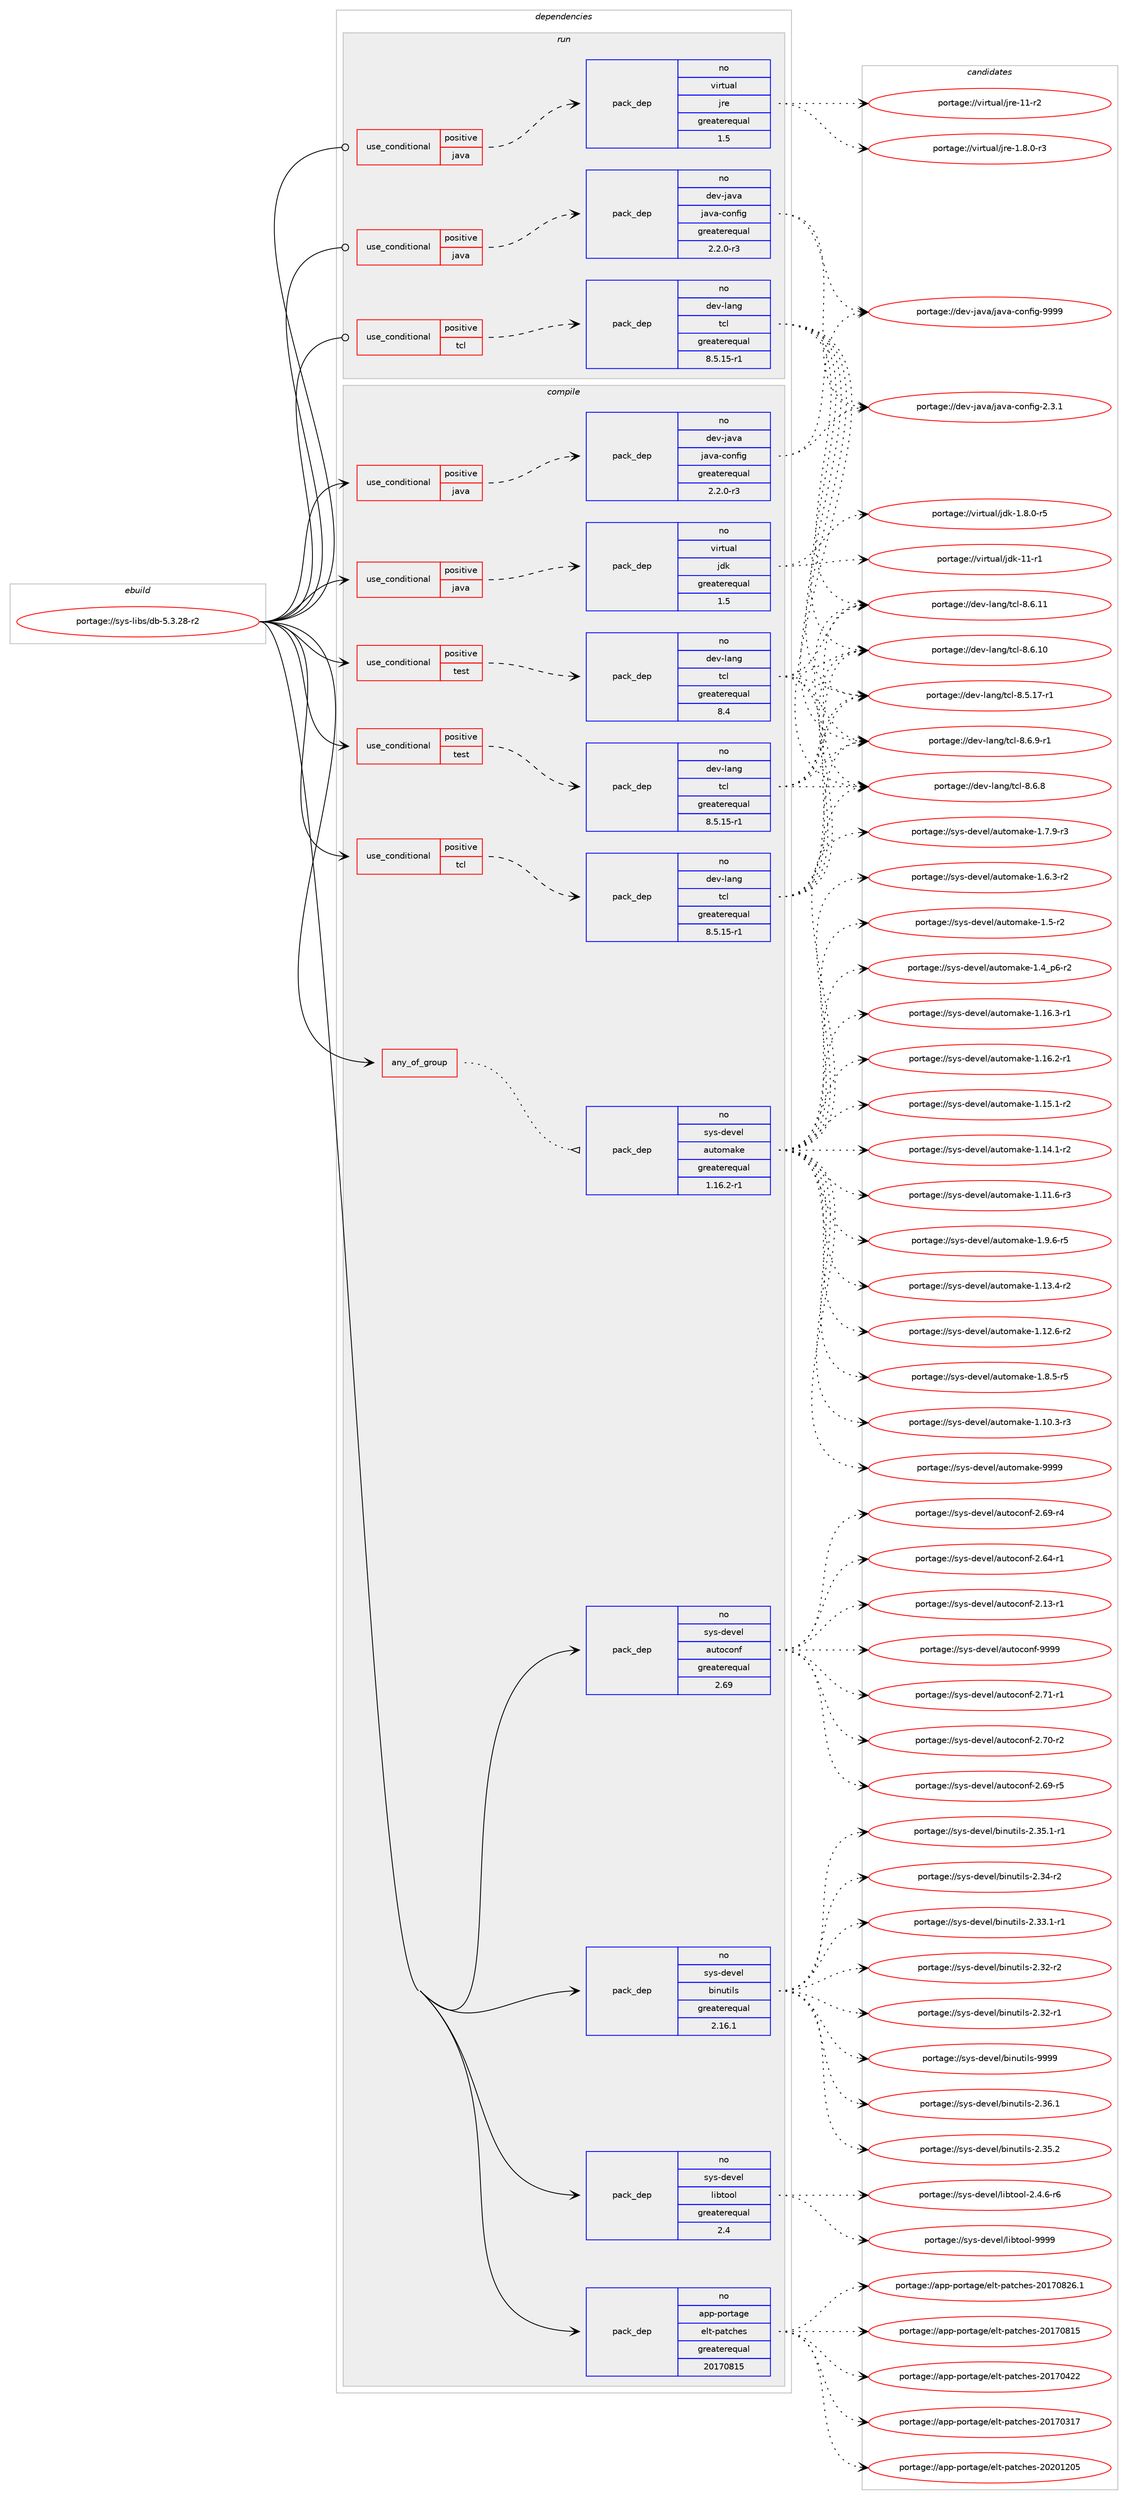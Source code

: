 digraph prolog {

# *************
# Graph options
# *************

newrank=true;
concentrate=true;
compound=true;
graph [rankdir=LR,fontname=Helvetica,fontsize=10,ranksep=1.5];#, ranksep=2.5, nodesep=0.2];
edge  [arrowhead=vee];
node  [fontname=Helvetica,fontsize=10];

# **********
# The ebuild
# **********

subgraph cluster_leftcol {
color=gray;
rank=same;
label=<<i>ebuild</i>>;
id [label="portage://sys-libs/db-5.3.28-r2", color=red, width=4, href="../sys-libs/db-5.3.28-r2.svg"];
}

# ****************
# The dependencies
# ****************

subgraph cluster_midcol {
color=gray;
label=<<i>dependencies</i>>;
subgraph cluster_compile {
fillcolor="#eeeeee";
style=filled;
label=<<i>compile</i>>;
subgraph any59 {
dependency4725 [label=<<TABLE BORDER="0" CELLBORDER="1" CELLSPACING="0" CELLPADDING="4"><TR><TD CELLPADDING="10">any_of_group</TD></TR></TABLE>>, shape=none, color=red];subgraph pack3684 {
dependency4726 [label=<<TABLE BORDER="0" CELLBORDER="1" CELLSPACING="0" CELLPADDING="4" WIDTH="220"><TR><TD ROWSPAN="6" CELLPADDING="30">pack_dep</TD></TR><TR><TD WIDTH="110">no</TD></TR><TR><TD>sys-devel</TD></TR><TR><TD>automake</TD></TR><TR><TD>greaterequal</TD></TR><TR><TD>1.16.2-r1</TD></TR></TABLE>>, shape=none, color=blue];
}
dependency4725:e -> dependency4726:w [weight=20,style="dotted",arrowhead="oinv"];
}
id:e -> dependency4725:w [weight=20,style="solid",arrowhead="vee"];
subgraph cond973 {
dependency4727 [label=<<TABLE BORDER="0" CELLBORDER="1" CELLSPACING="0" CELLPADDING="4"><TR><TD ROWSPAN="3" CELLPADDING="10">use_conditional</TD></TR><TR><TD>positive</TD></TR><TR><TD>java</TD></TR></TABLE>>, shape=none, color=red];
subgraph pack3685 {
dependency4728 [label=<<TABLE BORDER="0" CELLBORDER="1" CELLSPACING="0" CELLPADDING="4" WIDTH="220"><TR><TD ROWSPAN="6" CELLPADDING="30">pack_dep</TD></TR><TR><TD WIDTH="110">no</TD></TR><TR><TD>dev-java</TD></TR><TR><TD>java-config</TD></TR><TR><TD>greaterequal</TD></TR><TR><TD>2.2.0-r3</TD></TR></TABLE>>, shape=none, color=blue];
}
dependency4727:e -> dependency4728:w [weight=20,style="dashed",arrowhead="vee"];
}
id:e -> dependency4727:w [weight=20,style="solid",arrowhead="vee"];
subgraph cond974 {
dependency4729 [label=<<TABLE BORDER="0" CELLBORDER="1" CELLSPACING="0" CELLPADDING="4"><TR><TD ROWSPAN="3" CELLPADDING="10">use_conditional</TD></TR><TR><TD>positive</TD></TR><TR><TD>java</TD></TR></TABLE>>, shape=none, color=red];
subgraph pack3686 {
dependency4730 [label=<<TABLE BORDER="0" CELLBORDER="1" CELLSPACING="0" CELLPADDING="4" WIDTH="220"><TR><TD ROWSPAN="6" CELLPADDING="30">pack_dep</TD></TR><TR><TD WIDTH="110">no</TD></TR><TR><TD>virtual</TD></TR><TR><TD>jdk</TD></TR><TR><TD>greaterequal</TD></TR><TR><TD>1.5</TD></TR></TABLE>>, shape=none, color=blue];
}
dependency4729:e -> dependency4730:w [weight=20,style="dashed",arrowhead="vee"];
}
id:e -> dependency4729:w [weight=20,style="solid",arrowhead="vee"];
subgraph cond975 {
dependency4731 [label=<<TABLE BORDER="0" CELLBORDER="1" CELLSPACING="0" CELLPADDING="4"><TR><TD ROWSPAN="3" CELLPADDING="10">use_conditional</TD></TR><TR><TD>positive</TD></TR><TR><TD>tcl</TD></TR></TABLE>>, shape=none, color=red];
subgraph pack3687 {
dependency4732 [label=<<TABLE BORDER="0" CELLBORDER="1" CELLSPACING="0" CELLPADDING="4" WIDTH="220"><TR><TD ROWSPAN="6" CELLPADDING="30">pack_dep</TD></TR><TR><TD WIDTH="110">no</TD></TR><TR><TD>dev-lang</TD></TR><TR><TD>tcl</TD></TR><TR><TD>greaterequal</TD></TR><TR><TD>8.5.15-r1</TD></TR></TABLE>>, shape=none, color=blue];
}
dependency4731:e -> dependency4732:w [weight=20,style="dashed",arrowhead="vee"];
}
id:e -> dependency4731:w [weight=20,style="solid",arrowhead="vee"];
subgraph cond976 {
dependency4733 [label=<<TABLE BORDER="0" CELLBORDER="1" CELLSPACING="0" CELLPADDING="4"><TR><TD ROWSPAN="3" CELLPADDING="10">use_conditional</TD></TR><TR><TD>positive</TD></TR><TR><TD>test</TD></TR></TABLE>>, shape=none, color=red];
subgraph pack3688 {
dependency4734 [label=<<TABLE BORDER="0" CELLBORDER="1" CELLSPACING="0" CELLPADDING="4" WIDTH="220"><TR><TD ROWSPAN="6" CELLPADDING="30">pack_dep</TD></TR><TR><TD WIDTH="110">no</TD></TR><TR><TD>dev-lang</TD></TR><TR><TD>tcl</TD></TR><TR><TD>greaterequal</TD></TR><TR><TD>8.4</TD></TR></TABLE>>, shape=none, color=blue];
}
dependency4733:e -> dependency4734:w [weight=20,style="dashed",arrowhead="vee"];
}
id:e -> dependency4733:w [weight=20,style="solid",arrowhead="vee"];
subgraph cond977 {
dependency4735 [label=<<TABLE BORDER="0" CELLBORDER="1" CELLSPACING="0" CELLPADDING="4"><TR><TD ROWSPAN="3" CELLPADDING="10">use_conditional</TD></TR><TR><TD>positive</TD></TR><TR><TD>test</TD></TR></TABLE>>, shape=none, color=red];
subgraph pack3689 {
dependency4736 [label=<<TABLE BORDER="0" CELLBORDER="1" CELLSPACING="0" CELLPADDING="4" WIDTH="220"><TR><TD ROWSPAN="6" CELLPADDING="30">pack_dep</TD></TR><TR><TD WIDTH="110">no</TD></TR><TR><TD>dev-lang</TD></TR><TR><TD>tcl</TD></TR><TR><TD>greaterequal</TD></TR><TR><TD>8.5.15-r1</TD></TR></TABLE>>, shape=none, color=blue];
}
dependency4735:e -> dependency4736:w [weight=20,style="dashed",arrowhead="vee"];
}
id:e -> dependency4735:w [weight=20,style="solid",arrowhead="vee"];
subgraph pack3690 {
dependency4737 [label=<<TABLE BORDER="0" CELLBORDER="1" CELLSPACING="0" CELLPADDING="4" WIDTH="220"><TR><TD ROWSPAN="6" CELLPADDING="30">pack_dep</TD></TR><TR><TD WIDTH="110">no</TD></TR><TR><TD>app-portage</TD></TR><TR><TD>elt-patches</TD></TR><TR><TD>greaterequal</TD></TR><TR><TD>20170815</TD></TR></TABLE>>, shape=none, color=blue];
}
id:e -> dependency4737:w [weight=20,style="solid",arrowhead="vee"];
subgraph pack3691 {
dependency4738 [label=<<TABLE BORDER="0" CELLBORDER="1" CELLSPACING="0" CELLPADDING="4" WIDTH="220"><TR><TD ROWSPAN="6" CELLPADDING="30">pack_dep</TD></TR><TR><TD WIDTH="110">no</TD></TR><TR><TD>sys-devel</TD></TR><TR><TD>autoconf</TD></TR><TR><TD>greaterequal</TD></TR><TR><TD>2.69</TD></TR></TABLE>>, shape=none, color=blue];
}
id:e -> dependency4738:w [weight=20,style="solid",arrowhead="vee"];
subgraph pack3692 {
dependency4739 [label=<<TABLE BORDER="0" CELLBORDER="1" CELLSPACING="0" CELLPADDING="4" WIDTH="220"><TR><TD ROWSPAN="6" CELLPADDING="30">pack_dep</TD></TR><TR><TD WIDTH="110">no</TD></TR><TR><TD>sys-devel</TD></TR><TR><TD>binutils</TD></TR><TR><TD>greaterequal</TD></TR><TR><TD>2.16.1</TD></TR></TABLE>>, shape=none, color=blue];
}
id:e -> dependency4739:w [weight=20,style="solid",arrowhead="vee"];
subgraph pack3693 {
dependency4740 [label=<<TABLE BORDER="0" CELLBORDER="1" CELLSPACING="0" CELLPADDING="4" WIDTH="220"><TR><TD ROWSPAN="6" CELLPADDING="30">pack_dep</TD></TR><TR><TD WIDTH="110">no</TD></TR><TR><TD>sys-devel</TD></TR><TR><TD>libtool</TD></TR><TR><TD>greaterequal</TD></TR><TR><TD>2.4</TD></TR></TABLE>>, shape=none, color=blue];
}
id:e -> dependency4740:w [weight=20,style="solid",arrowhead="vee"];
}
subgraph cluster_compileandrun {
fillcolor="#eeeeee";
style=filled;
label=<<i>compile and run</i>>;
}
subgraph cluster_run {
fillcolor="#eeeeee";
style=filled;
label=<<i>run</i>>;
subgraph cond978 {
dependency4741 [label=<<TABLE BORDER="0" CELLBORDER="1" CELLSPACING="0" CELLPADDING="4"><TR><TD ROWSPAN="3" CELLPADDING="10">use_conditional</TD></TR><TR><TD>positive</TD></TR><TR><TD>java</TD></TR></TABLE>>, shape=none, color=red];
subgraph pack3694 {
dependency4742 [label=<<TABLE BORDER="0" CELLBORDER="1" CELLSPACING="0" CELLPADDING="4" WIDTH="220"><TR><TD ROWSPAN="6" CELLPADDING="30">pack_dep</TD></TR><TR><TD WIDTH="110">no</TD></TR><TR><TD>dev-java</TD></TR><TR><TD>java-config</TD></TR><TR><TD>greaterequal</TD></TR><TR><TD>2.2.0-r3</TD></TR></TABLE>>, shape=none, color=blue];
}
dependency4741:e -> dependency4742:w [weight=20,style="dashed",arrowhead="vee"];
}
id:e -> dependency4741:w [weight=20,style="solid",arrowhead="odot"];
subgraph cond979 {
dependency4743 [label=<<TABLE BORDER="0" CELLBORDER="1" CELLSPACING="0" CELLPADDING="4"><TR><TD ROWSPAN="3" CELLPADDING="10">use_conditional</TD></TR><TR><TD>positive</TD></TR><TR><TD>java</TD></TR></TABLE>>, shape=none, color=red];
subgraph pack3695 {
dependency4744 [label=<<TABLE BORDER="0" CELLBORDER="1" CELLSPACING="0" CELLPADDING="4" WIDTH="220"><TR><TD ROWSPAN="6" CELLPADDING="30">pack_dep</TD></TR><TR><TD WIDTH="110">no</TD></TR><TR><TD>virtual</TD></TR><TR><TD>jre</TD></TR><TR><TD>greaterequal</TD></TR><TR><TD>1.5</TD></TR></TABLE>>, shape=none, color=blue];
}
dependency4743:e -> dependency4744:w [weight=20,style="dashed",arrowhead="vee"];
}
id:e -> dependency4743:w [weight=20,style="solid",arrowhead="odot"];
subgraph cond980 {
dependency4745 [label=<<TABLE BORDER="0" CELLBORDER="1" CELLSPACING="0" CELLPADDING="4"><TR><TD ROWSPAN="3" CELLPADDING="10">use_conditional</TD></TR><TR><TD>positive</TD></TR><TR><TD>tcl</TD></TR></TABLE>>, shape=none, color=red];
subgraph pack3696 {
dependency4746 [label=<<TABLE BORDER="0" CELLBORDER="1" CELLSPACING="0" CELLPADDING="4" WIDTH="220"><TR><TD ROWSPAN="6" CELLPADDING="30">pack_dep</TD></TR><TR><TD WIDTH="110">no</TD></TR><TR><TD>dev-lang</TD></TR><TR><TD>tcl</TD></TR><TR><TD>greaterequal</TD></TR><TR><TD>8.5.15-r1</TD></TR></TABLE>>, shape=none, color=blue];
}
dependency4745:e -> dependency4746:w [weight=20,style="dashed",arrowhead="vee"];
}
id:e -> dependency4745:w [weight=20,style="solid",arrowhead="odot"];
}
}

# **************
# The candidates
# **************

subgraph cluster_choices {
rank=same;
color=gray;
label=<<i>candidates</i>>;

subgraph choice3684 {
color=black;
nodesep=1;
choice115121115451001011181011084797117116111109971071014557575757 [label="portage://sys-devel/automake-9999", color=red, width=4,href="../sys-devel/automake-9999.svg"];
choice115121115451001011181011084797117116111109971071014549465746544511453 [label="portage://sys-devel/automake-1.9.6-r5", color=red, width=4,href="../sys-devel/automake-1.9.6-r5.svg"];
choice115121115451001011181011084797117116111109971071014549465646534511453 [label="portage://sys-devel/automake-1.8.5-r5", color=red, width=4,href="../sys-devel/automake-1.8.5-r5.svg"];
choice115121115451001011181011084797117116111109971071014549465546574511451 [label="portage://sys-devel/automake-1.7.9-r3", color=red, width=4,href="../sys-devel/automake-1.7.9-r3.svg"];
choice115121115451001011181011084797117116111109971071014549465446514511450 [label="portage://sys-devel/automake-1.6.3-r2", color=red, width=4,href="../sys-devel/automake-1.6.3-r2.svg"];
choice11512111545100101118101108479711711611110997107101454946534511450 [label="portage://sys-devel/automake-1.5-r2", color=red, width=4,href="../sys-devel/automake-1.5-r2.svg"];
choice115121115451001011181011084797117116111109971071014549465295112544511450 [label="portage://sys-devel/automake-1.4_p6-r2", color=red, width=4,href="../sys-devel/automake-1.4_p6-r2.svg"];
choice11512111545100101118101108479711711611110997107101454946495446514511449 [label="portage://sys-devel/automake-1.16.3-r1", color=red, width=4,href="../sys-devel/automake-1.16.3-r1.svg"];
choice11512111545100101118101108479711711611110997107101454946495446504511449 [label="portage://sys-devel/automake-1.16.2-r1", color=red, width=4,href="../sys-devel/automake-1.16.2-r1.svg"];
choice11512111545100101118101108479711711611110997107101454946495346494511450 [label="portage://sys-devel/automake-1.15.1-r2", color=red, width=4,href="../sys-devel/automake-1.15.1-r2.svg"];
choice11512111545100101118101108479711711611110997107101454946495246494511450 [label="portage://sys-devel/automake-1.14.1-r2", color=red, width=4,href="../sys-devel/automake-1.14.1-r2.svg"];
choice11512111545100101118101108479711711611110997107101454946495146524511450 [label="portage://sys-devel/automake-1.13.4-r2", color=red, width=4,href="../sys-devel/automake-1.13.4-r2.svg"];
choice11512111545100101118101108479711711611110997107101454946495046544511450 [label="portage://sys-devel/automake-1.12.6-r2", color=red, width=4,href="../sys-devel/automake-1.12.6-r2.svg"];
choice11512111545100101118101108479711711611110997107101454946494946544511451 [label="portage://sys-devel/automake-1.11.6-r3", color=red, width=4,href="../sys-devel/automake-1.11.6-r3.svg"];
choice11512111545100101118101108479711711611110997107101454946494846514511451 [label="portage://sys-devel/automake-1.10.3-r3", color=red, width=4,href="../sys-devel/automake-1.10.3-r3.svg"];
dependency4726:e -> choice115121115451001011181011084797117116111109971071014557575757:w [style=dotted,weight="100"];
dependency4726:e -> choice115121115451001011181011084797117116111109971071014549465746544511453:w [style=dotted,weight="100"];
dependency4726:e -> choice115121115451001011181011084797117116111109971071014549465646534511453:w [style=dotted,weight="100"];
dependency4726:e -> choice115121115451001011181011084797117116111109971071014549465546574511451:w [style=dotted,weight="100"];
dependency4726:e -> choice115121115451001011181011084797117116111109971071014549465446514511450:w [style=dotted,weight="100"];
dependency4726:e -> choice11512111545100101118101108479711711611110997107101454946534511450:w [style=dotted,weight="100"];
dependency4726:e -> choice115121115451001011181011084797117116111109971071014549465295112544511450:w [style=dotted,weight="100"];
dependency4726:e -> choice11512111545100101118101108479711711611110997107101454946495446514511449:w [style=dotted,weight="100"];
dependency4726:e -> choice11512111545100101118101108479711711611110997107101454946495446504511449:w [style=dotted,weight="100"];
dependency4726:e -> choice11512111545100101118101108479711711611110997107101454946495346494511450:w [style=dotted,weight="100"];
dependency4726:e -> choice11512111545100101118101108479711711611110997107101454946495246494511450:w [style=dotted,weight="100"];
dependency4726:e -> choice11512111545100101118101108479711711611110997107101454946495146524511450:w [style=dotted,weight="100"];
dependency4726:e -> choice11512111545100101118101108479711711611110997107101454946495046544511450:w [style=dotted,weight="100"];
dependency4726:e -> choice11512111545100101118101108479711711611110997107101454946494946544511451:w [style=dotted,weight="100"];
dependency4726:e -> choice11512111545100101118101108479711711611110997107101454946494846514511451:w [style=dotted,weight="100"];
}
subgraph choice3685 {
color=black;
nodesep=1;
choice10010111845106971189747106971189745991111101021051034557575757 [label="portage://dev-java/java-config-9999", color=red, width=4,href="../dev-java/java-config-9999.svg"];
choice1001011184510697118974710697118974599111110102105103455046514649 [label="portage://dev-java/java-config-2.3.1", color=red, width=4,href="../dev-java/java-config-2.3.1.svg"];
dependency4728:e -> choice10010111845106971189747106971189745991111101021051034557575757:w [style=dotted,weight="100"];
dependency4728:e -> choice1001011184510697118974710697118974599111110102105103455046514649:w [style=dotted,weight="100"];
}
subgraph choice3686 {
color=black;
nodesep=1;
choice11810511411611797108471061001074549494511449 [label="portage://virtual/jdk-11-r1", color=red, width=4,href="../virtual/jdk-11-r1.svg"];
choice11810511411611797108471061001074549465646484511453 [label="portage://virtual/jdk-1.8.0-r5", color=red, width=4,href="../virtual/jdk-1.8.0-r5.svg"];
dependency4730:e -> choice11810511411611797108471061001074549494511449:w [style=dotted,weight="100"];
dependency4730:e -> choice11810511411611797108471061001074549465646484511453:w [style=dotted,weight="100"];
}
subgraph choice3687 {
color=black;
nodesep=1;
choice100101118451089711010347116991084556465446574511449 [label="portage://dev-lang/tcl-8.6.9-r1", color=red, width=4,href="../dev-lang/tcl-8.6.9-r1.svg"];
choice10010111845108971101034711699108455646544656 [label="portage://dev-lang/tcl-8.6.8", color=red, width=4,href="../dev-lang/tcl-8.6.8.svg"];
choice1001011184510897110103471169910845564654464949 [label="portage://dev-lang/tcl-8.6.11", color=red, width=4,href="../dev-lang/tcl-8.6.11.svg"];
choice1001011184510897110103471169910845564654464948 [label="portage://dev-lang/tcl-8.6.10", color=red, width=4,href="../dev-lang/tcl-8.6.10.svg"];
choice10010111845108971101034711699108455646534649554511449 [label="portage://dev-lang/tcl-8.5.17-r1", color=red, width=4,href="../dev-lang/tcl-8.5.17-r1.svg"];
dependency4732:e -> choice100101118451089711010347116991084556465446574511449:w [style=dotted,weight="100"];
dependency4732:e -> choice10010111845108971101034711699108455646544656:w [style=dotted,weight="100"];
dependency4732:e -> choice1001011184510897110103471169910845564654464949:w [style=dotted,weight="100"];
dependency4732:e -> choice1001011184510897110103471169910845564654464948:w [style=dotted,weight="100"];
dependency4732:e -> choice10010111845108971101034711699108455646534649554511449:w [style=dotted,weight="100"];
}
subgraph choice3688 {
color=black;
nodesep=1;
choice100101118451089711010347116991084556465446574511449 [label="portage://dev-lang/tcl-8.6.9-r1", color=red, width=4,href="../dev-lang/tcl-8.6.9-r1.svg"];
choice10010111845108971101034711699108455646544656 [label="portage://dev-lang/tcl-8.6.8", color=red, width=4,href="../dev-lang/tcl-8.6.8.svg"];
choice1001011184510897110103471169910845564654464949 [label="portage://dev-lang/tcl-8.6.11", color=red, width=4,href="../dev-lang/tcl-8.6.11.svg"];
choice1001011184510897110103471169910845564654464948 [label="portage://dev-lang/tcl-8.6.10", color=red, width=4,href="../dev-lang/tcl-8.6.10.svg"];
choice10010111845108971101034711699108455646534649554511449 [label="portage://dev-lang/tcl-8.5.17-r1", color=red, width=4,href="../dev-lang/tcl-8.5.17-r1.svg"];
dependency4734:e -> choice100101118451089711010347116991084556465446574511449:w [style=dotted,weight="100"];
dependency4734:e -> choice10010111845108971101034711699108455646544656:w [style=dotted,weight="100"];
dependency4734:e -> choice1001011184510897110103471169910845564654464949:w [style=dotted,weight="100"];
dependency4734:e -> choice1001011184510897110103471169910845564654464948:w [style=dotted,weight="100"];
dependency4734:e -> choice10010111845108971101034711699108455646534649554511449:w [style=dotted,weight="100"];
}
subgraph choice3689 {
color=black;
nodesep=1;
choice100101118451089711010347116991084556465446574511449 [label="portage://dev-lang/tcl-8.6.9-r1", color=red, width=4,href="../dev-lang/tcl-8.6.9-r1.svg"];
choice10010111845108971101034711699108455646544656 [label="portage://dev-lang/tcl-8.6.8", color=red, width=4,href="../dev-lang/tcl-8.6.8.svg"];
choice1001011184510897110103471169910845564654464949 [label="portage://dev-lang/tcl-8.6.11", color=red, width=4,href="../dev-lang/tcl-8.6.11.svg"];
choice1001011184510897110103471169910845564654464948 [label="portage://dev-lang/tcl-8.6.10", color=red, width=4,href="../dev-lang/tcl-8.6.10.svg"];
choice10010111845108971101034711699108455646534649554511449 [label="portage://dev-lang/tcl-8.5.17-r1", color=red, width=4,href="../dev-lang/tcl-8.5.17-r1.svg"];
dependency4736:e -> choice100101118451089711010347116991084556465446574511449:w [style=dotted,weight="100"];
dependency4736:e -> choice10010111845108971101034711699108455646544656:w [style=dotted,weight="100"];
dependency4736:e -> choice1001011184510897110103471169910845564654464949:w [style=dotted,weight="100"];
dependency4736:e -> choice1001011184510897110103471169910845564654464948:w [style=dotted,weight="100"];
dependency4736:e -> choice10010111845108971101034711699108455646534649554511449:w [style=dotted,weight="100"];
}
subgraph choice3690 {
color=black;
nodesep=1;
choice97112112451121111141169710310147101108116451129711699104101115455048504849504853 [label="portage://app-portage/elt-patches-20201205", color=red, width=4,href="../app-portage/elt-patches-20201205.svg"];
choice971121124511211111411697103101471011081164511297116991041011154550484955485650544649 [label="portage://app-portage/elt-patches-20170826.1", color=red, width=4,href="../app-portage/elt-patches-20170826.1.svg"];
choice97112112451121111141169710310147101108116451129711699104101115455048495548564953 [label="portage://app-portage/elt-patches-20170815", color=red, width=4,href="../app-portage/elt-patches-20170815.svg"];
choice97112112451121111141169710310147101108116451129711699104101115455048495548525050 [label="portage://app-portage/elt-patches-20170422", color=red, width=4,href="../app-portage/elt-patches-20170422.svg"];
choice97112112451121111141169710310147101108116451129711699104101115455048495548514955 [label="portage://app-portage/elt-patches-20170317", color=red, width=4,href="../app-portage/elt-patches-20170317.svg"];
dependency4737:e -> choice97112112451121111141169710310147101108116451129711699104101115455048504849504853:w [style=dotted,weight="100"];
dependency4737:e -> choice971121124511211111411697103101471011081164511297116991041011154550484955485650544649:w [style=dotted,weight="100"];
dependency4737:e -> choice97112112451121111141169710310147101108116451129711699104101115455048495548564953:w [style=dotted,weight="100"];
dependency4737:e -> choice97112112451121111141169710310147101108116451129711699104101115455048495548525050:w [style=dotted,weight="100"];
dependency4737:e -> choice97112112451121111141169710310147101108116451129711699104101115455048495548514955:w [style=dotted,weight="100"];
}
subgraph choice3691 {
color=black;
nodesep=1;
choice115121115451001011181011084797117116111991111101024557575757 [label="portage://sys-devel/autoconf-9999", color=red, width=4,href="../sys-devel/autoconf-9999.svg"];
choice1151211154510010111810110847971171161119911111010245504655494511449 [label="portage://sys-devel/autoconf-2.71-r1", color=red, width=4,href="../sys-devel/autoconf-2.71-r1.svg"];
choice1151211154510010111810110847971171161119911111010245504655484511450 [label="portage://sys-devel/autoconf-2.70-r2", color=red, width=4,href="../sys-devel/autoconf-2.70-r2.svg"];
choice1151211154510010111810110847971171161119911111010245504654574511453 [label="portage://sys-devel/autoconf-2.69-r5", color=red, width=4,href="../sys-devel/autoconf-2.69-r5.svg"];
choice1151211154510010111810110847971171161119911111010245504654574511452 [label="portage://sys-devel/autoconf-2.69-r4", color=red, width=4,href="../sys-devel/autoconf-2.69-r4.svg"];
choice1151211154510010111810110847971171161119911111010245504654524511449 [label="portage://sys-devel/autoconf-2.64-r1", color=red, width=4,href="../sys-devel/autoconf-2.64-r1.svg"];
choice1151211154510010111810110847971171161119911111010245504649514511449 [label="portage://sys-devel/autoconf-2.13-r1", color=red, width=4,href="../sys-devel/autoconf-2.13-r1.svg"];
dependency4738:e -> choice115121115451001011181011084797117116111991111101024557575757:w [style=dotted,weight="100"];
dependency4738:e -> choice1151211154510010111810110847971171161119911111010245504655494511449:w [style=dotted,weight="100"];
dependency4738:e -> choice1151211154510010111810110847971171161119911111010245504655484511450:w [style=dotted,weight="100"];
dependency4738:e -> choice1151211154510010111810110847971171161119911111010245504654574511453:w [style=dotted,weight="100"];
dependency4738:e -> choice1151211154510010111810110847971171161119911111010245504654574511452:w [style=dotted,weight="100"];
dependency4738:e -> choice1151211154510010111810110847971171161119911111010245504654524511449:w [style=dotted,weight="100"];
dependency4738:e -> choice1151211154510010111810110847971171161119911111010245504649514511449:w [style=dotted,weight="100"];
}
subgraph choice3692 {
color=black;
nodesep=1;
choice1151211154510010111810110847981051101171161051081154557575757 [label="portage://sys-devel/binutils-9999", color=red, width=4,href="../sys-devel/binutils-9999.svg"];
choice11512111545100101118101108479810511011711610510811545504651544649 [label="portage://sys-devel/binutils-2.36.1", color=red, width=4,href="../sys-devel/binutils-2.36.1.svg"];
choice11512111545100101118101108479810511011711610510811545504651534650 [label="portage://sys-devel/binutils-2.35.2", color=red, width=4,href="../sys-devel/binutils-2.35.2.svg"];
choice115121115451001011181011084798105110117116105108115455046515346494511449 [label="portage://sys-devel/binutils-2.35.1-r1", color=red, width=4,href="../sys-devel/binutils-2.35.1-r1.svg"];
choice11512111545100101118101108479810511011711610510811545504651524511450 [label="portage://sys-devel/binutils-2.34-r2", color=red, width=4,href="../sys-devel/binutils-2.34-r2.svg"];
choice115121115451001011181011084798105110117116105108115455046515146494511449 [label="portage://sys-devel/binutils-2.33.1-r1", color=red, width=4,href="../sys-devel/binutils-2.33.1-r1.svg"];
choice11512111545100101118101108479810511011711610510811545504651504511450 [label="portage://sys-devel/binutils-2.32-r2", color=red, width=4,href="../sys-devel/binutils-2.32-r2.svg"];
choice11512111545100101118101108479810511011711610510811545504651504511449 [label="portage://sys-devel/binutils-2.32-r1", color=red, width=4,href="../sys-devel/binutils-2.32-r1.svg"];
dependency4739:e -> choice1151211154510010111810110847981051101171161051081154557575757:w [style=dotted,weight="100"];
dependency4739:e -> choice11512111545100101118101108479810511011711610510811545504651544649:w [style=dotted,weight="100"];
dependency4739:e -> choice11512111545100101118101108479810511011711610510811545504651534650:w [style=dotted,weight="100"];
dependency4739:e -> choice115121115451001011181011084798105110117116105108115455046515346494511449:w [style=dotted,weight="100"];
dependency4739:e -> choice11512111545100101118101108479810511011711610510811545504651524511450:w [style=dotted,weight="100"];
dependency4739:e -> choice115121115451001011181011084798105110117116105108115455046515146494511449:w [style=dotted,weight="100"];
dependency4739:e -> choice11512111545100101118101108479810511011711610510811545504651504511450:w [style=dotted,weight="100"];
dependency4739:e -> choice11512111545100101118101108479810511011711610510811545504651504511449:w [style=dotted,weight="100"];
}
subgraph choice3693 {
color=black;
nodesep=1;
choice1151211154510010111810110847108105981161111111084557575757 [label="portage://sys-devel/libtool-9999", color=red, width=4,href="../sys-devel/libtool-9999.svg"];
choice1151211154510010111810110847108105981161111111084550465246544511454 [label="portage://sys-devel/libtool-2.4.6-r6", color=red, width=4,href="../sys-devel/libtool-2.4.6-r6.svg"];
dependency4740:e -> choice1151211154510010111810110847108105981161111111084557575757:w [style=dotted,weight="100"];
dependency4740:e -> choice1151211154510010111810110847108105981161111111084550465246544511454:w [style=dotted,weight="100"];
}
subgraph choice3694 {
color=black;
nodesep=1;
choice10010111845106971189747106971189745991111101021051034557575757 [label="portage://dev-java/java-config-9999", color=red, width=4,href="../dev-java/java-config-9999.svg"];
choice1001011184510697118974710697118974599111110102105103455046514649 [label="portage://dev-java/java-config-2.3.1", color=red, width=4,href="../dev-java/java-config-2.3.1.svg"];
dependency4742:e -> choice10010111845106971189747106971189745991111101021051034557575757:w [style=dotted,weight="100"];
dependency4742:e -> choice1001011184510697118974710697118974599111110102105103455046514649:w [style=dotted,weight="100"];
}
subgraph choice3695 {
color=black;
nodesep=1;
choice11810511411611797108471061141014549494511450 [label="portage://virtual/jre-11-r2", color=red, width=4,href="../virtual/jre-11-r2.svg"];
choice11810511411611797108471061141014549465646484511451 [label="portage://virtual/jre-1.8.0-r3", color=red, width=4,href="../virtual/jre-1.8.0-r3.svg"];
dependency4744:e -> choice11810511411611797108471061141014549494511450:w [style=dotted,weight="100"];
dependency4744:e -> choice11810511411611797108471061141014549465646484511451:w [style=dotted,weight="100"];
}
subgraph choice3696 {
color=black;
nodesep=1;
choice100101118451089711010347116991084556465446574511449 [label="portage://dev-lang/tcl-8.6.9-r1", color=red, width=4,href="../dev-lang/tcl-8.6.9-r1.svg"];
choice10010111845108971101034711699108455646544656 [label="portage://dev-lang/tcl-8.6.8", color=red, width=4,href="../dev-lang/tcl-8.6.8.svg"];
choice1001011184510897110103471169910845564654464949 [label="portage://dev-lang/tcl-8.6.11", color=red, width=4,href="../dev-lang/tcl-8.6.11.svg"];
choice1001011184510897110103471169910845564654464948 [label="portage://dev-lang/tcl-8.6.10", color=red, width=4,href="../dev-lang/tcl-8.6.10.svg"];
choice10010111845108971101034711699108455646534649554511449 [label="portage://dev-lang/tcl-8.5.17-r1", color=red, width=4,href="../dev-lang/tcl-8.5.17-r1.svg"];
dependency4746:e -> choice100101118451089711010347116991084556465446574511449:w [style=dotted,weight="100"];
dependency4746:e -> choice10010111845108971101034711699108455646544656:w [style=dotted,weight="100"];
dependency4746:e -> choice1001011184510897110103471169910845564654464949:w [style=dotted,weight="100"];
dependency4746:e -> choice1001011184510897110103471169910845564654464948:w [style=dotted,weight="100"];
dependency4746:e -> choice10010111845108971101034711699108455646534649554511449:w [style=dotted,weight="100"];
}
}

}
